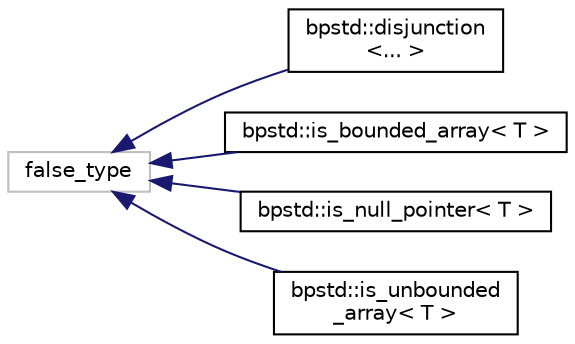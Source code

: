 digraph "Graphical Class Hierarchy"
{
  edge [fontname="Helvetica",fontsize="10",labelfontname="Helvetica",labelfontsize="10"];
  node [fontname="Helvetica",fontsize="10",shape=record];
  rankdir="LR";
  Node73 [label="false_type",height=0.2,width=0.4,color="grey75", fillcolor="white", style="filled"];
  Node73 -> Node0 [dir="back",color="midnightblue",fontsize="10",style="solid",fontname="Helvetica"];
  Node0 [label="bpstd::disjunction\l\<... \>",height=0.2,width=0.4,color="black", fillcolor="white", style="filled",URL="$d1/d38/structbpstd_1_1disjunction.html",tooltip="Type trait to determine the bool_constant from a logical OR operations of other bool_constant. "];
  Node73 -> Node75 [dir="back",color="midnightblue",fontsize="10",style="solid",fontname="Helvetica"];
  Node75 [label="bpstd::is_bounded_array\< T \>",height=0.2,width=0.4,color="black", fillcolor="white", style="filled",URL="$d4/d05/structbpstd_1_1is__bounded__array.html"];
  Node73 -> Node76 [dir="back",color="midnightblue",fontsize="10",style="solid",fontname="Helvetica"];
  Node76 [label="bpstd::is_null_pointer\< T \>",height=0.2,width=0.4,color="black", fillcolor="white", style="filled",URL="$de/d22/structbpstd_1_1is__null__pointer.html"];
  Node73 -> Node77 [dir="back",color="midnightblue",fontsize="10",style="solid",fontname="Helvetica"];
  Node77 [label="bpstd::is_unbounded\l_array\< T \>",height=0.2,width=0.4,color="black", fillcolor="white", style="filled",URL="$db/dde/structbpstd_1_1is__unbounded__array.html"];
}
